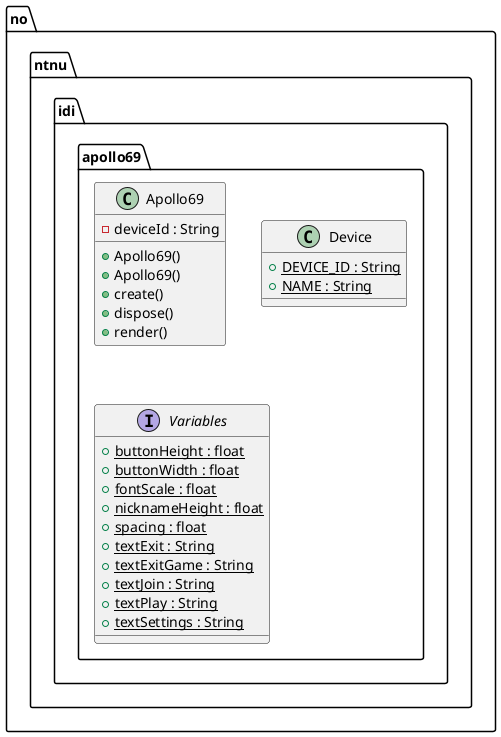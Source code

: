 @startuml

    class no.ntnu.idi.apollo69.Apollo69 {
        - deviceId : String
        + Apollo69()
        + Apollo69()
        + create()
        + dispose()
        + render()
    }
    class no.ntnu.idi.apollo69.Device {
        {static} + DEVICE_ID : String
        {static} + NAME : String
    }
    interface no.ntnu.idi.apollo69.Variables {
        {static} + buttonHeight : float
        {static} + buttonWidth : float
        {static} + fontScale : float
        {static} + nicknameHeight : float
        {static} + spacing : float
        {static} + textExit : String
        {static} + textExitGame : String
        {static} + textJoin : String
        {static} + textPlay : String
        {static} + textSettings : String
    }

@enduml

